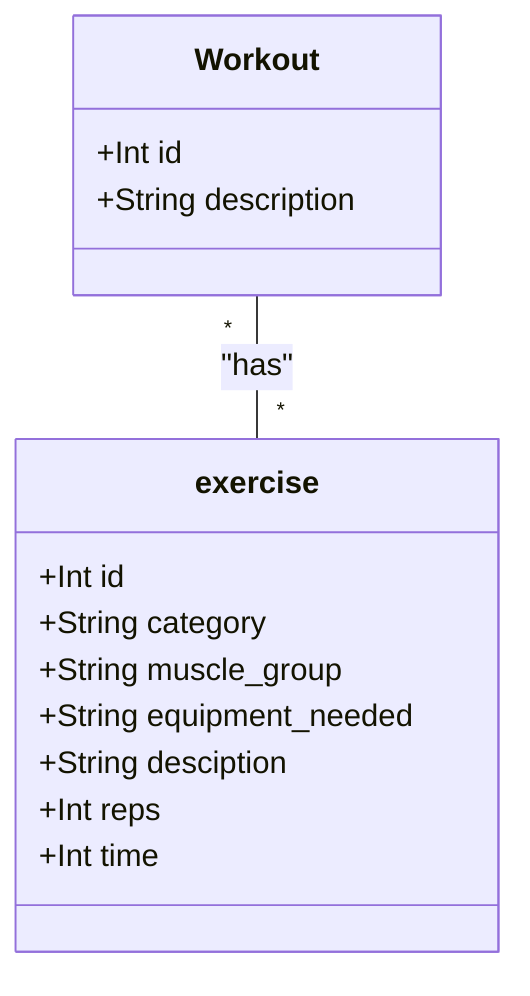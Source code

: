 classDiagram

class Workout {
+Int id
+String description
}

class exercise {
+Int id
+String category
+String muscle_group
+String equipment_needed
+String desciption
+Int reps
+Int time
}

%% Relations
Workout "*" -- "*" exercise : "has"